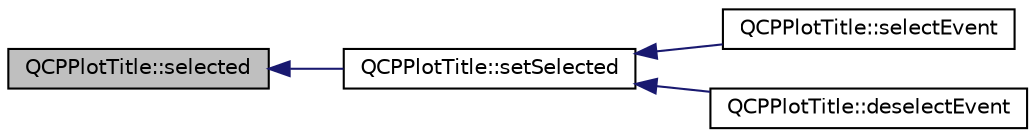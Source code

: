 digraph "QCPPlotTitle::selected"
{
  edge [fontname="Helvetica",fontsize="10",labelfontname="Helvetica",labelfontsize="10"];
  node [fontname="Helvetica",fontsize="10",shape=record];
  rankdir="LR";
  Node60 [label="QCPPlotTitle::selected",height=0.2,width=0.4,color="black", fillcolor="grey75", style="filled", fontcolor="black"];
  Node60 -> Node61 [dir="back",color="midnightblue",fontsize="10",style="solid",fontname="Helvetica"];
  Node61 [label="QCPPlotTitle::setSelected",height=0.2,width=0.4,color="black", fillcolor="white", style="filled",URL="$da/de4/class_q_c_p_plot_title.html#a8d441a889d371307df86f1ab7687a333"];
  Node61 -> Node62 [dir="back",color="midnightblue",fontsize="10",style="solid",fontname="Helvetica"];
  Node62 [label="QCPPlotTitle::selectEvent",height=0.2,width=0.4,color="black", fillcolor="white", style="filled",URL="$da/de4/class_q_c_p_plot_title.html#a22672ef2abe442b1e73b7ee04cff9bdd"];
  Node61 -> Node63 [dir="back",color="midnightblue",fontsize="10",style="solid",fontname="Helvetica"];
  Node63 [label="QCPPlotTitle::deselectEvent",height=0.2,width=0.4,color="black", fillcolor="white", style="filled",URL="$da/de4/class_q_c_p_plot_title.html#ac6dfce05bebdb9bd0bfacd5ff02f3325"];
}
